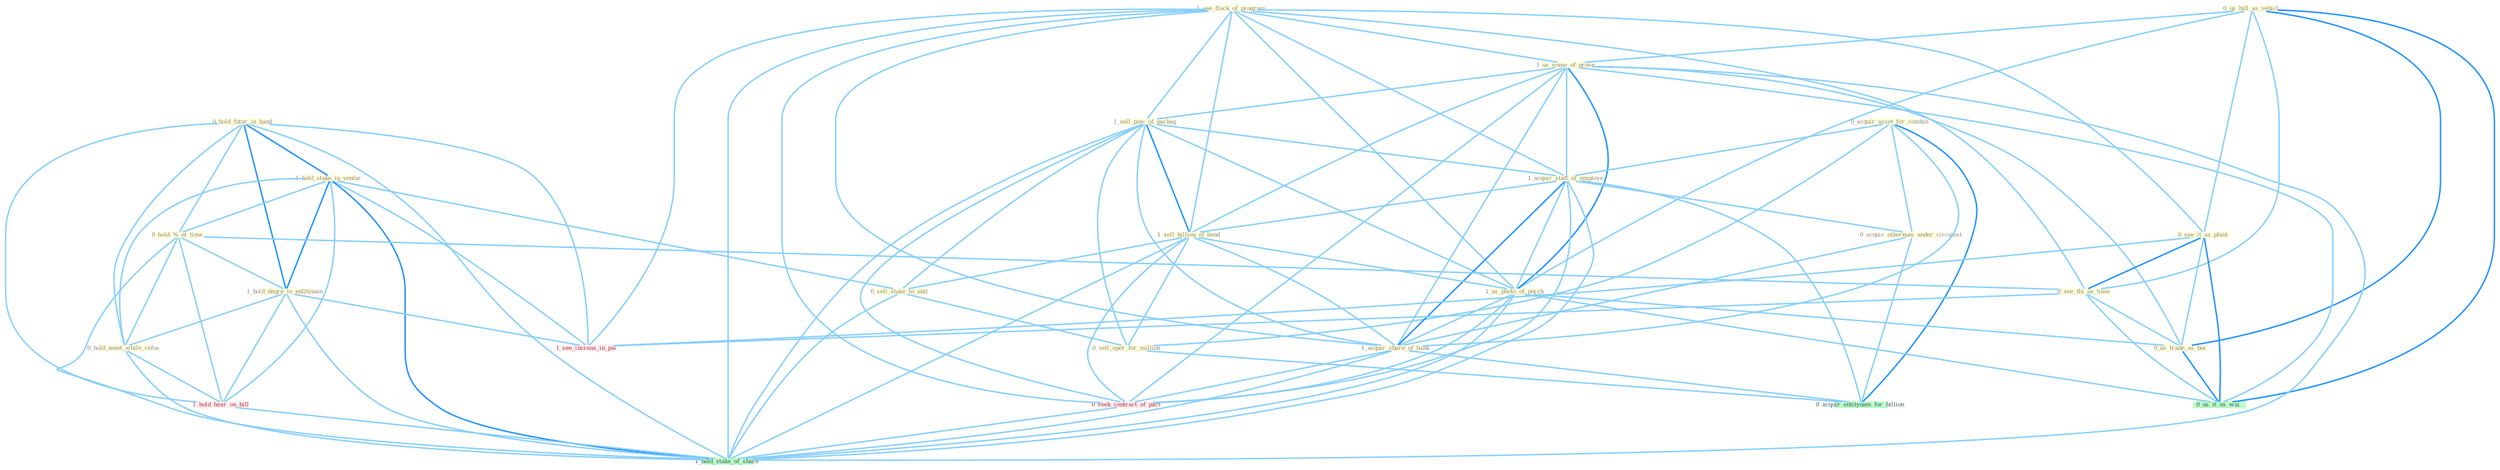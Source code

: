 Graph G{ 
    node
    [shape=polygon,style=filled,width=.5,height=.06,color="#BDFCC9",fixedsize=true,fontsize=4,
    fontcolor="#2f4f4f"];
    {node
    [color="#ffffe0", fontcolor="#8b7d6b"] "0_hold_futur_in_hand " "1_see_flock_of_program " "0_us_bill_as_vehicl " "1_us_some_of_proce " "0_acquir_asset_for_combin " "1_sell_piec_of_packag " "1_acquir_staff_of_employe " "1_hold_stake_in_ventur " "0_hold_%_at_time " "1_hold_degre_in_entitynam " "0_acquir_othernum_under_circumst " "0_see_it_as_plant " "1_sell_billion_of_bond " "0_see_thi_as_time " "0_sell_stake_to_unit " "1_us_photo_of_porch " "0_sell_oper_for_million " "0_hold_meet_while_refus " "1_acquir_share_of_bank " "0_us_trade_as_boi "}
{node [color="#fff0f5", fontcolor="#b22222"] "0_seek_contract_of_pact " "1_see_increas_in_pai " "1_hold_hear_on_bill "}
edge [color="#B0E2FF"];

	"0_hold_futur_in_hand " -- "1_hold_stake_in_ventur " [w="2", color="#1e90ff" , len=0.8];
	"0_hold_futur_in_hand " -- "0_hold_%_at_time " [w="1", color="#87cefa" ];
	"0_hold_futur_in_hand " -- "1_hold_degre_in_entitynam " [w="2", color="#1e90ff" , len=0.8];
	"0_hold_futur_in_hand " -- "0_hold_meet_while_refus " [w="1", color="#87cefa" ];
	"0_hold_futur_in_hand " -- "1_see_increas_in_pai " [w="1", color="#87cefa" ];
	"0_hold_futur_in_hand " -- "1_hold_hear_on_bill " [w="1", color="#87cefa" ];
	"0_hold_futur_in_hand " -- "1_hold_stake_of_share " [w="1", color="#87cefa" ];
	"1_see_flock_of_program " -- "1_us_some_of_proce " [w="1", color="#87cefa" ];
	"1_see_flock_of_program " -- "1_sell_piec_of_packag " [w="1", color="#87cefa" ];
	"1_see_flock_of_program " -- "1_acquir_staff_of_employe " [w="1", color="#87cefa" ];
	"1_see_flock_of_program " -- "0_see_it_as_plant " [w="1", color="#87cefa" ];
	"1_see_flock_of_program " -- "1_sell_billion_of_bond " [w="1", color="#87cefa" ];
	"1_see_flock_of_program " -- "0_see_thi_as_time " [w="1", color="#87cefa" ];
	"1_see_flock_of_program " -- "1_us_photo_of_porch " [w="1", color="#87cefa" ];
	"1_see_flock_of_program " -- "1_acquir_share_of_bank " [w="1", color="#87cefa" ];
	"1_see_flock_of_program " -- "0_seek_contract_of_pact " [w="1", color="#87cefa" ];
	"1_see_flock_of_program " -- "1_see_increas_in_pai " [w="1", color="#87cefa" ];
	"1_see_flock_of_program " -- "1_hold_stake_of_share " [w="1", color="#87cefa" ];
	"0_us_bill_as_vehicl " -- "1_us_some_of_proce " [w="1", color="#87cefa" ];
	"0_us_bill_as_vehicl " -- "0_see_it_as_plant " [w="1", color="#87cefa" ];
	"0_us_bill_as_vehicl " -- "0_see_thi_as_time " [w="1", color="#87cefa" ];
	"0_us_bill_as_vehicl " -- "1_us_photo_of_porch " [w="1", color="#87cefa" ];
	"0_us_bill_as_vehicl " -- "0_us_trade_as_boi " [w="2", color="#1e90ff" , len=0.8];
	"0_us_bill_as_vehicl " -- "0_us_it_as_wai " [w="2", color="#1e90ff" , len=0.8];
	"1_us_some_of_proce " -- "1_sell_piec_of_packag " [w="1", color="#87cefa" ];
	"1_us_some_of_proce " -- "1_acquir_staff_of_employe " [w="1", color="#87cefa" ];
	"1_us_some_of_proce " -- "1_sell_billion_of_bond " [w="1", color="#87cefa" ];
	"1_us_some_of_proce " -- "1_us_photo_of_porch " [w="2", color="#1e90ff" , len=0.8];
	"1_us_some_of_proce " -- "1_acquir_share_of_bank " [w="1", color="#87cefa" ];
	"1_us_some_of_proce " -- "0_us_trade_as_boi " [w="1", color="#87cefa" ];
	"1_us_some_of_proce " -- "0_seek_contract_of_pact " [w="1", color="#87cefa" ];
	"1_us_some_of_proce " -- "0_us_it_as_wai " [w="1", color="#87cefa" ];
	"1_us_some_of_proce " -- "1_hold_stake_of_share " [w="1", color="#87cefa" ];
	"0_acquir_asset_for_combin " -- "1_acquir_staff_of_employe " [w="1", color="#87cefa" ];
	"0_acquir_asset_for_combin " -- "0_acquir_othernum_under_circumst " [w="1", color="#87cefa" ];
	"0_acquir_asset_for_combin " -- "0_sell_oper_for_million " [w="1", color="#87cefa" ];
	"0_acquir_asset_for_combin " -- "1_acquir_share_of_bank " [w="1", color="#87cefa" ];
	"0_acquir_asset_for_combin " -- "0_acquir_entitynam_for_billion " [w="2", color="#1e90ff" , len=0.8];
	"1_sell_piec_of_packag " -- "1_acquir_staff_of_employe " [w="1", color="#87cefa" ];
	"1_sell_piec_of_packag " -- "1_sell_billion_of_bond " [w="2", color="#1e90ff" , len=0.8];
	"1_sell_piec_of_packag " -- "0_sell_stake_to_unit " [w="1", color="#87cefa" ];
	"1_sell_piec_of_packag " -- "1_us_photo_of_porch " [w="1", color="#87cefa" ];
	"1_sell_piec_of_packag " -- "0_sell_oper_for_million " [w="1", color="#87cefa" ];
	"1_sell_piec_of_packag " -- "1_acquir_share_of_bank " [w="1", color="#87cefa" ];
	"1_sell_piec_of_packag " -- "0_seek_contract_of_pact " [w="1", color="#87cefa" ];
	"1_sell_piec_of_packag " -- "1_hold_stake_of_share " [w="1", color="#87cefa" ];
	"1_acquir_staff_of_employe " -- "0_acquir_othernum_under_circumst " [w="1", color="#87cefa" ];
	"1_acquir_staff_of_employe " -- "1_sell_billion_of_bond " [w="1", color="#87cefa" ];
	"1_acquir_staff_of_employe " -- "1_us_photo_of_porch " [w="1", color="#87cefa" ];
	"1_acquir_staff_of_employe " -- "1_acquir_share_of_bank " [w="2", color="#1e90ff" , len=0.8];
	"1_acquir_staff_of_employe " -- "0_seek_contract_of_pact " [w="1", color="#87cefa" ];
	"1_acquir_staff_of_employe " -- "0_acquir_entitynam_for_billion " [w="1", color="#87cefa" ];
	"1_acquir_staff_of_employe " -- "1_hold_stake_of_share " [w="1", color="#87cefa" ];
	"1_hold_stake_in_ventur " -- "0_hold_%_at_time " [w="1", color="#87cefa" ];
	"1_hold_stake_in_ventur " -- "1_hold_degre_in_entitynam " [w="2", color="#1e90ff" , len=0.8];
	"1_hold_stake_in_ventur " -- "0_sell_stake_to_unit " [w="1", color="#87cefa" ];
	"1_hold_stake_in_ventur " -- "0_hold_meet_while_refus " [w="1", color="#87cefa" ];
	"1_hold_stake_in_ventur " -- "1_see_increas_in_pai " [w="1", color="#87cefa" ];
	"1_hold_stake_in_ventur " -- "1_hold_hear_on_bill " [w="1", color="#87cefa" ];
	"1_hold_stake_in_ventur " -- "1_hold_stake_of_share " [w="2", color="#1e90ff" , len=0.8];
	"0_hold_%_at_time " -- "1_hold_degre_in_entitynam " [w="1", color="#87cefa" ];
	"0_hold_%_at_time " -- "0_see_thi_as_time " [w="1", color="#87cefa" ];
	"0_hold_%_at_time " -- "0_hold_meet_while_refus " [w="1", color="#87cefa" ];
	"0_hold_%_at_time " -- "1_hold_hear_on_bill " [w="1", color="#87cefa" ];
	"0_hold_%_at_time " -- "1_hold_stake_of_share " [w="1", color="#87cefa" ];
	"1_hold_degre_in_entitynam " -- "0_hold_meet_while_refus " [w="1", color="#87cefa" ];
	"1_hold_degre_in_entitynam " -- "1_see_increas_in_pai " [w="1", color="#87cefa" ];
	"1_hold_degre_in_entitynam " -- "1_hold_hear_on_bill " [w="1", color="#87cefa" ];
	"1_hold_degre_in_entitynam " -- "1_hold_stake_of_share " [w="1", color="#87cefa" ];
	"0_acquir_othernum_under_circumst " -- "1_acquir_share_of_bank " [w="1", color="#87cefa" ];
	"0_acquir_othernum_under_circumst " -- "0_acquir_entitynam_for_billion " [w="1", color="#87cefa" ];
	"0_see_it_as_plant " -- "0_see_thi_as_time " [w="2", color="#1e90ff" , len=0.8];
	"0_see_it_as_plant " -- "0_us_trade_as_boi " [w="1", color="#87cefa" ];
	"0_see_it_as_plant " -- "0_us_it_as_wai " [w="2", color="#1e90ff" , len=0.8];
	"0_see_it_as_plant " -- "1_see_increas_in_pai " [w="1", color="#87cefa" ];
	"1_sell_billion_of_bond " -- "0_sell_stake_to_unit " [w="1", color="#87cefa" ];
	"1_sell_billion_of_bond " -- "1_us_photo_of_porch " [w="1", color="#87cefa" ];
	"1_sell_billion_of_bond " -- "0_sell_oper_for_million " [w="1", color="#87cefa" ];
	"1_sell_billion_of_bond " -- "1_acquir_share_of_bank " [w="1", color="#87cefa" ];
	"1_sell_billion_of_bond " -- "0_seek_contract_of_pact " [w="1", color="#87cefa" ];
	"1_sell_billion_of_bond " -- "1_hold_stake_of_share " [w="1", color="#87cefa" ];
	"0_see_thi_as_time " -- "0_us_trade_as_boi " [w="1", color="#87cefa" ];
	"0_see_thi_as_time " -- "0_us_it_as_wai " [w="1", color="#87cefa" ];
	"0_see_thi_as_time " -- "1_see_increas_in_pai " [w="1", color="#87cefa" ];
	"0_sell_stake_to_unit " -- "0_sell_oper_for_million " [w="1", color="#87cefa" ];
	"0_sell_stake_to_unit " -- "1_hold_stake_of_share " [w="1", color="#87cefa" ];
	"1_us_photo_of_porch " -- "1_acquir_share_of_bank " [w="1", color="#87cefa" ];
	"1_us_photo_of_porch " -- "0_us_trade_as_boi " [w="1", color="#87cefa" ];
	"1_us_photo_of_porch " -- "0_seek_contract_of_pact " [w="1", color="#87cefa" ];
	"1_us_photo_of_porch " -- "0_us_it_as_wai " [w="1", color="#87cefa" ];
	"1_us_photo_of_porch " -- "1_hold_stake_of_share " [w="1", color="#87cefa" ];
	"0_sell_oper_for_million " -- "0_acquir_entitynam_for_billion " [w="1", color="#87cefa" ];
	"0_hold_meet_while_refus " -- "1_hold_hear_on_bill " [w="1", color="#87cefa" ];
	"0_hold_meet_while_refus " -- "1_hold_stake_of_share " [w="1", color="#87cefa" ];
	"1_acquir_share_of_bank " -- "0_seek_contract_of_pact " [w="1", color="#87cefa" ];
	"1_acquir_share_of_bank " -- "0_acquir_entitynam_for_billion " [w="1", color="#87cefa" ];
	"1_acquir_share_of_bank " -- "1_hold_stake_of_share " [w="1", color="#87cefa" ];
	"0_us_trade_as_boi " -- "0_us_it_as_wai " [w="2", color="#1e90ff" , len=0.8];
	"0_seek_contract_of_pact " -- "1_hold_stake_of_share " [w="1", color="#87cefa" ];
	"1_hold_hear_on_bill " -- "1_hold_stake_of_share " [w="1", color="#87cefa" ];
}